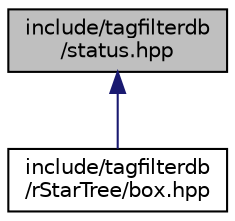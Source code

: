 digraph "include/tagfilterdb/status.hpp"
{
 // LATEX_PDF_SIZE
  edge [fontname="Helvetica",fontsize="10",labelfontname="Helvetica",labelfontsize="10"];
  node [fontname="Helvetica",fontsize="10",shape=record];
  Node1 [label="include/tagfilterdb\l/status.hpp",height=0.2,width=0.4,color="black", fillcolor="grey75", style="filled", fontcolor="black",tooltip=" "];
  Node1 -> Node2 [dir="back",color="midnightblue",fontsize="10",style="solid"];
  Node2 [label="include/tagfilterdb\l/rStarTree/box.hpp",height=0.2,width=0.4,color="black", fillcolor="white", style="filled",URL="$box_8hpp.html",tooltip=" "];
}
